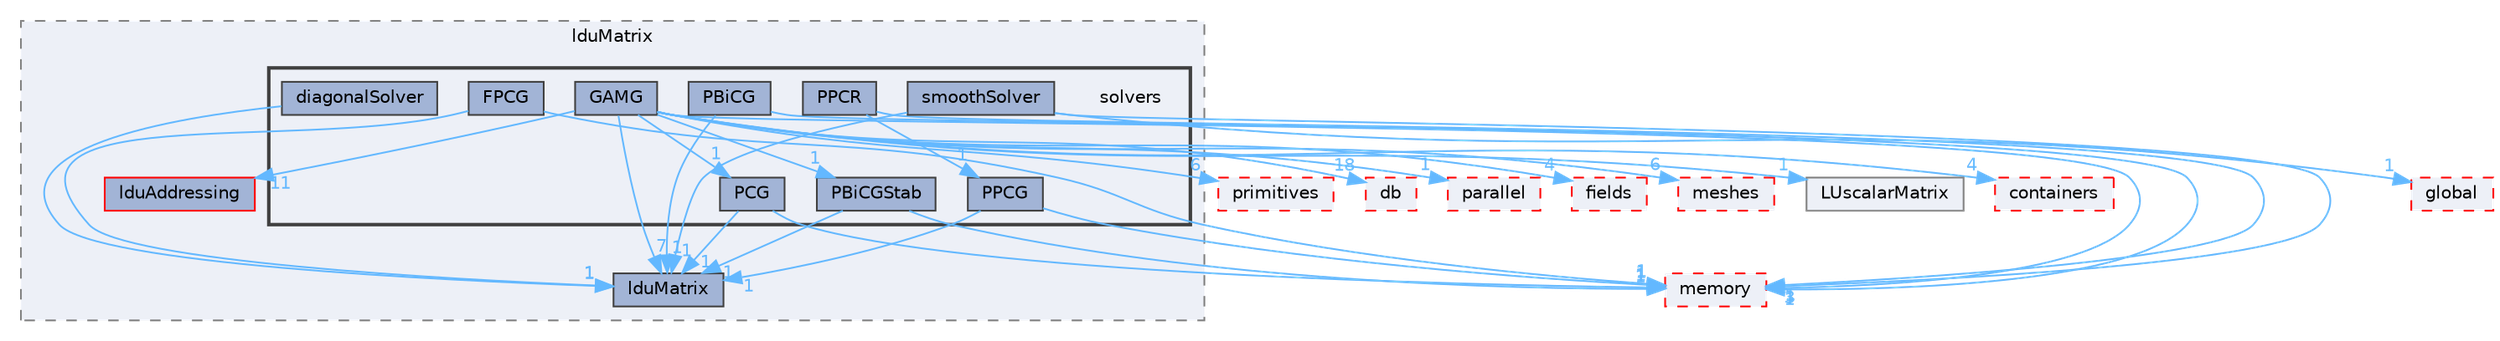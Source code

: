 digraph "src/OpenFOAM/matrices/lduMatrix/solvers"
{
 // LATEX_PDF_SIZE
  bgcolor="transparent";
  edge [fontname=Helvetica,fontsize=10,labelfontname=Helvetica,labelfontsize=10];
  node [fontname=Helvetica,fontsize=10,shape=box,height=0.2,width=0.4];
  compound=true
  subgraph clusterdir_bce8a1f1efa9a7681b85c119e7b79042 {
    graph [ bgcolor="#edf0f7", pencolor="grey50", label="lduMatrix", fontname=Helvetica,fontsize=10 style="filled,dashed", URL="dir_bce8a1f1efa9a7681b85c119e7b79042.html",tooltip=""]
  dir_12547202c65033a69d4e18947f2fbe2a [label="lduAddressing", fillcolor="#a2b4d6", color="red", style="filled", URL="dir_12547202c65033a69d4e18947f2fbe2a.html",tooltip=""];
  dir_1ce70feb2b06c30ebd4091245573b99e [label="lduMatrix", fillcolor="#a2b4d6", color="grey25", style="filled", URL="dir_1ce70feb2b06c30ebd4091245573b99e.html",tooltip=""];
  subgraph clusterdir_f03e085f4fe95c9b32f7b904515484f9 {
    graph [ bgcolor="#edf0f7", pencolor="grey25", label="", fontname=Helvetica,fontsize=10 style="filled,bold", URL="dir_f03e085f4fe95c9b32f7b904515484f9.html",tooltip=""]
    dir_f03e085f4fe95c9b32f7b904515484f9 [shape=plaintext, label="solvers"];
  dir_8926363f1489cc3df154fde808052730 [label="diagonalSolver", fillcolor="#a2b4d6", color="grey25", style="filled", URL="dir_8926363f1489cc3df154fde808052730.html",tooltip=""];
  dir_77772760c0c61c92d41460d51c192fb6 [label="FPCG", fillcolor="#a2b4d6", color="grey25", style="filled", URL="dir_77772760c0c61c92d41460d51c192fb6.html",tooltip=""];
  dir_fd9be80e4ce10132ec26d36b30f21b7d [label="GAMG", fillcolor="#a2b4d6", color="grey25", style="filled", URL="dir_fd9be80e4ce10132ec26d36b30f21b7d.html",tooltip=""];
  dir_6f52b26daa4acf58fc48792d6d171bff [label="PBiCG", fillcolor="#a2b4d6", color="grey25", style="filled", URL="dir_6f52b26daa4acf58fc48792d6d171bff.html",tooltip=""];
  dir_0268616f4662bca44b0490e387ddb67a [label="PBiCGStab", fillcolor="#a2b4d6", color="grey25", style="filled", URL="dir_0268616f4662bca44b0490e387ddb67a.html",tooltip=""];
  dir_9ddca40919c7b2a725368bb09447cb01 [label="PCG", fillcolor="#a2b4d6", color="grey25", style="filled", URL="dir_9ddca40919c7b2a725368bb09447cb01.html",tooltip=""];
  dir_357e6d78ad9027f9873481aa56191bbd [label="PPCG", fillcolor="#a2b4d6", color="grey25", style="filled", URL="dir_357e6d78ad9027f9873481aa56191bbd.html",tooltip=""];
  dir_ed8065d189903e7f59c6cd6195e215de [label="PPCR", fillcolor="#a2b4d6", color="grey25", style="filled", URL="dir_ed8065d189903e7f59c6cd6195e215de.html",tooltip=""];
  dir_bc5ac06cc00a3fec2cee09a221225a3b [label="smoothSolver", fillcolor="#a2b4d6", color="grey25", style="filled", URL="dir_bc5ac06cc00a3fec2cee09a221225a3b.html",tooltip=""];
  }
  }
  dir_19d0872053bde092be81d7fe3f56cbf7 [label="containers", fillcolor="#edf0f7", color="red", style="filled,dashed", URL="dir_19d0872053bde092be81d7fe3f56cbf7.html",tooltip=""];
  dir_385a22dcc2f7120acb0f1a7a832b3b8d [label="memory", fillcolor="#edf0f7", color="red", style="filled,dashed", URL="dir_385a22dcc2f7120acb0f1a7a832b3b8d.html",tooltip=""];
  dir_3e50f45338116b169052b428016851aa [label="primitives", fillcolor="#edf0f7", color="red", style="filled,dashed", URL="dir_3e50f45338116b169052b428016851aa.html",tooltip=""];
  dir_63c634f7a7cfd679ac26c67fb30fc32f [label="db", fillcolor="#edf0f7", color="red", style="filled,dashed", URL="dir_63c634f7a7cfd679ac26c67fb30fc32f.html",tooltip=""];
  dir_71fff0203de1f57306edfc3c818a6b04 [label="parallel", fillcolor="#edf0f7", color="red", style="filled,dashed", URL="dir_71fff0203de1f57306edfc3c818a6b04.html",tooltip=""];
  dir_8583492183f4d27c76555f8f333dd07b [label="global", fillcolor="#edf0f7", color="red", style="filled,dashed", URL="dir_8583492183f4d27c76555f8f333dd07b.html",tooltip=""];
  dir_962442b8f989d5529fab5e0f0e4ffb74 [label="fields", fillcolor="#edf0f7", color="red", style="filled,dashed", URL="dir_962442b8f989d5529fab5e0f0e4ffb74.html",tooltip=""];
  dir_aa2423979fb45fc41c393a5db370ab21 [label="meshes", fillcolor="#edf0f7", color="red", style="filled,dashed", URL="dir_aa2423979fb45fc41c393a5db370ab21.html",tooltip=""];
  dir_e4a39ebd57a65fe58ae9fba77a647388 [label="LUscalarMatrix", fillcolor="#edf0f7", color="grey50", style="filled", URL="dir_e4a39ebd57a65fe58ae9fba77a647388.html",tooltip=""];
  dir_8926363f1489cc3df154fde808052730->dir_1ce70feb2b06c30ebd4091245573b99e [headlabel="1", labeldistance=1.5 headhref="dir_000907_002118.html" href="dir_000907_002118.html" color="steelblue1" fontcolor="steelblue1"];
  dir_77772760c0c61c92d41460d51c192fb6->dir_1ce70feb2b06c30ebd4091245573b99e [headlabel="1", labeldistance=1.5 headhref="dir_001486_002118.html" href="dir_001486_002118.html" color="steelblue1" fontcolor="steelblue1"];
  dir_77772760c0c61c92d41460d51c192fb6->dir_385a22dcc2f7120acb0f1a7a832b3b8d [headlabel="1", labeldistance=1.5 headhref="dir_001486_002352.html" href="dir_001486_002352.html" color="steelblue1" fontcolor="steelblue1"];
  dir_fd9be80e4ce10132ec26d36b30f21b7d->dir_0268616f4662bca44b0490e387ddb67a [headlabel="1", labeldistance=1.5 headhref="dir_001575_002850.html" href="dir_001575_002850.html" color="steelblue1" fontcolor="steelblue1"];
  dir_fd9be80e4ce10132ec26d36b30f21b7d->dir_12547202c65033a69d4e18947f2fbe2a [headlabel="11", labeldistance=1.5 headhref="dir_001575_002109.html" href="dir_001575_002109.html" color="steelblue1" fontcolor="steelblue1"];
  dir_fd9be80e4ce10132ec26d36b30f21b7d->dir_19d0872053bde092be81d7fe3f56cbf7 [headlabel="4", labeldistance=1.5 headhref="dir_001575_000669.html" href="dir_001575_000669.html" color="steelblue1" fontcolor="steelblue1"];
  dir_fd9be80e4ce10132ec26d36b30f21b7d->dir_1ce70feb2b06c30ebd4091245573b99e [headlabel="7", labeldistance=1.5 headhref="dir_001575_002118.html" href="dir_001575_002118.html" color="steelblue1" fontcolor="steelblue1"];
  dir_fd9be80e4ce10132ec26d36b30f21b7d->dir_385a22dcc2f7120acb0f1a7a832b3b8d [headlabel="3", labeldistance=1.5 headhref="dir_001575_002352.html" href="dir_001575_002352.html" color="steelblue1" fontcolor="steelblue1"];
  dir_fd9be80e4ce10132ec26d36b30f21b7d->dir_3e50f45338116b169052b428016851aa [headlabel="6", labeldistance=1.5 headhref="dir_001575_003069.html" href="dir_001575_003069.html" color="steelblue1" fontcolor="steelblue1"];
  dir_fd9be80e4ce10132ec26d36b30f21b7d->dir_63c634f7a7cfd679ac26c67fb30fc32f [headlabel="18", labeldistance=1.5 headhref="dir_001575_000817.html" href="dir_001575_000817.html" color="steelblue1" fontcolor="steelblue1"];
  dir_fd9be80e4ce10132ec26d36b30f21b7d->dir_962442b8f989d5529fab5e0f0e4ffb74 [headlabel="4", labeldistance=1.5 headhref="dir_001575_001335.html" href="dir_001575_001335.html" color="steelblue1" fontcolor="steelblue1"];
  dir_fd9be80e4ce10132ec26d36b30f21b7d->dir_9ddca40919c7b2a725368bb09447cb01 [headlabel="1", labeldistance=1.5 headhref="dir_001575_002852.html" href="dir_001575_002852.html" color="steelblue1" fontcolor="steelblue1"];
  dir_fd9be80e4ce10132ec26d36b30f21b7d->dir_e4a39ebd57a65fe58ae9fba77a647388 [headlabel="1", labeldistance=1.5 headhref="dir_001575_002279.html" href="dir_001575_002279.html" color="steelblue1" fontcolor="steelblue1"];
  dir_fd9be80e4ce10132ec26d36b30f21b7d->dir_aa2423979fb45fc41c393a5db370ab21 [headlabel="6", labeldistance=1.5 headhref="dir_001575_002368.html" href="dir_001575_002368.html" color="steelblue1" fontcolor="steelblue1"];
  dir_fd9be80e4ce10132ec26d36b30f21b7d->dir_71fff0203de1f57306edfc3c818a6b04 [headlabel="1", labeldistance=1.5 headhref="dir_001575_002779.html" href="dir_001575_002779.html" color="steelblue1" fontcolor="steelblue1"];
  dir_6f52b26daa4acf58fc48792d6d171bff->dir_1ce70feb2b06c30ebd4091245573b99e [headlabel="1", labeldistance=1.5 headhref="dir_002849_002118.html" href="dir_002849_002118.html" color="steelblue1" fontcolor="steelblue1"];
  dir_6f52b26daa4acf58fc48792d6d171bff->dir_385a22dcc2f7120acb0f1a7a832b3b8d [headlabel="1", labeldistance=1.5 headhref="dir_002849_002352.html" href="dir_002849_002352.html" color="steelblue1" fontcolor="steelblue1"];
  dir_0268616f4662bca44b0490e387ddb67a->dir_1ce70feb2b06c30ebd4091245573b99e [headlabel="1", labeldistance=1.5 headhref="dir_002850_002118.html" href="dir_002850_002118.html" color="steelblue1" fontcolor="steelblue1"];
  dir_0268616f4662bca44b0490e387ddb67a->dir_385a22dcc2f7120acb0f1a7a832b3b8d [headlabel="1", labeldistance=1.5 headhref="dir_002850_002352.html" href="dir_002850_002352.html" color="steelblue1" fontcolor="steelblue1"];
  dir_9ddca40919c7b2a725368bb09447cb01->dir_1ce70feb2b06c30ebd4091245573b99e [headlabel="1", labeldistance=1.5 headhref="dir_002852_002118.html" href="dir_002852_002118.html" color="steelblue1" fontcolor="steelblue1"];
  dir_9ddca40919c7b2a725368bb09447cb01->dir_385a22dcc2f7120acb0f1a7a832b3b8d [headlabel="1", labeldistance=1.5 headhref="dir_002852_002352.html" href="dir_002852_002352.html" color="steelblue1" fontcolor="steelblue1"];
  dir_357e6d78ad9027f9873481aa56191bbd->dir_1ce70feb2b06c30ebd4091245573b99e [headlabel="1", labeldistance=1.5 headhref="dir_003029_002118.html" href="dir_003029_002118.html" color="steelblue1" fontcolor="steelblue1"];
  dir_357e6d78ad9027f9873481aa56191bbd->dir_385a22dcc2f7120acb0f1a7a832b3b8d [headlabel="1", labeldistance=1.5 headhref="dir_003029_002352.html" href="dir_003029_002352.html" color="steelblue1" fontcolor="steelblue1"];
  dir_ed8065d189903e7f59c6cd6195e215de->dir_357e6d78ad9027f9873481aa56191bbd [headlabel="1", labeldistance=1.5 headhref="dir_003030_003029.html" href="dir_003030_003029.html" color="steelblue1" fontcolor="steelblue1"];
  dir_ed8065d189903e7f59c6cd6195e215de->dir_385a22dcc2f7120acb0f1a7a832b3b8d [headlabel="1", labeldistance=1.5 headhref="dir_003030_002352.html" href="dir_003030_002352.html" color="steelblue1" fontcolor="steelblue1"];
  dir_bc5ac06cc00a3fec2cee09a221225a3b->dir_1ce70feb2b06c30ebd4091245573b99e [headlabel="1", labeldistance=1.5 headhref="dir_003602_002118.html" href="dir_003602_002118.html" color="steelblue1" fontcolor="steelblue1"];
  dir_bc5ac06cc00a3fec2cee09a221225a3b->dir_385a22dcc2f7120acb0f1a7a832b3b8d [headlabel="1", labeldistance=1.5 headhref="dir_003602_002352.html" href="dir_003602_002352.html" color="steelblue1" fontcolor="steelblue1"];
  dir_bc5ac06cc00a3fec2cee09a221225a3b->dir_8583492183f4d27c76555f8f333dd07b [headlabel="1", labeldistance=1.5 headhref="dir_003602_001645.html" href="dir_003602_001645.html" color="steelblue1" fontcolor="steelblue1"];
}
